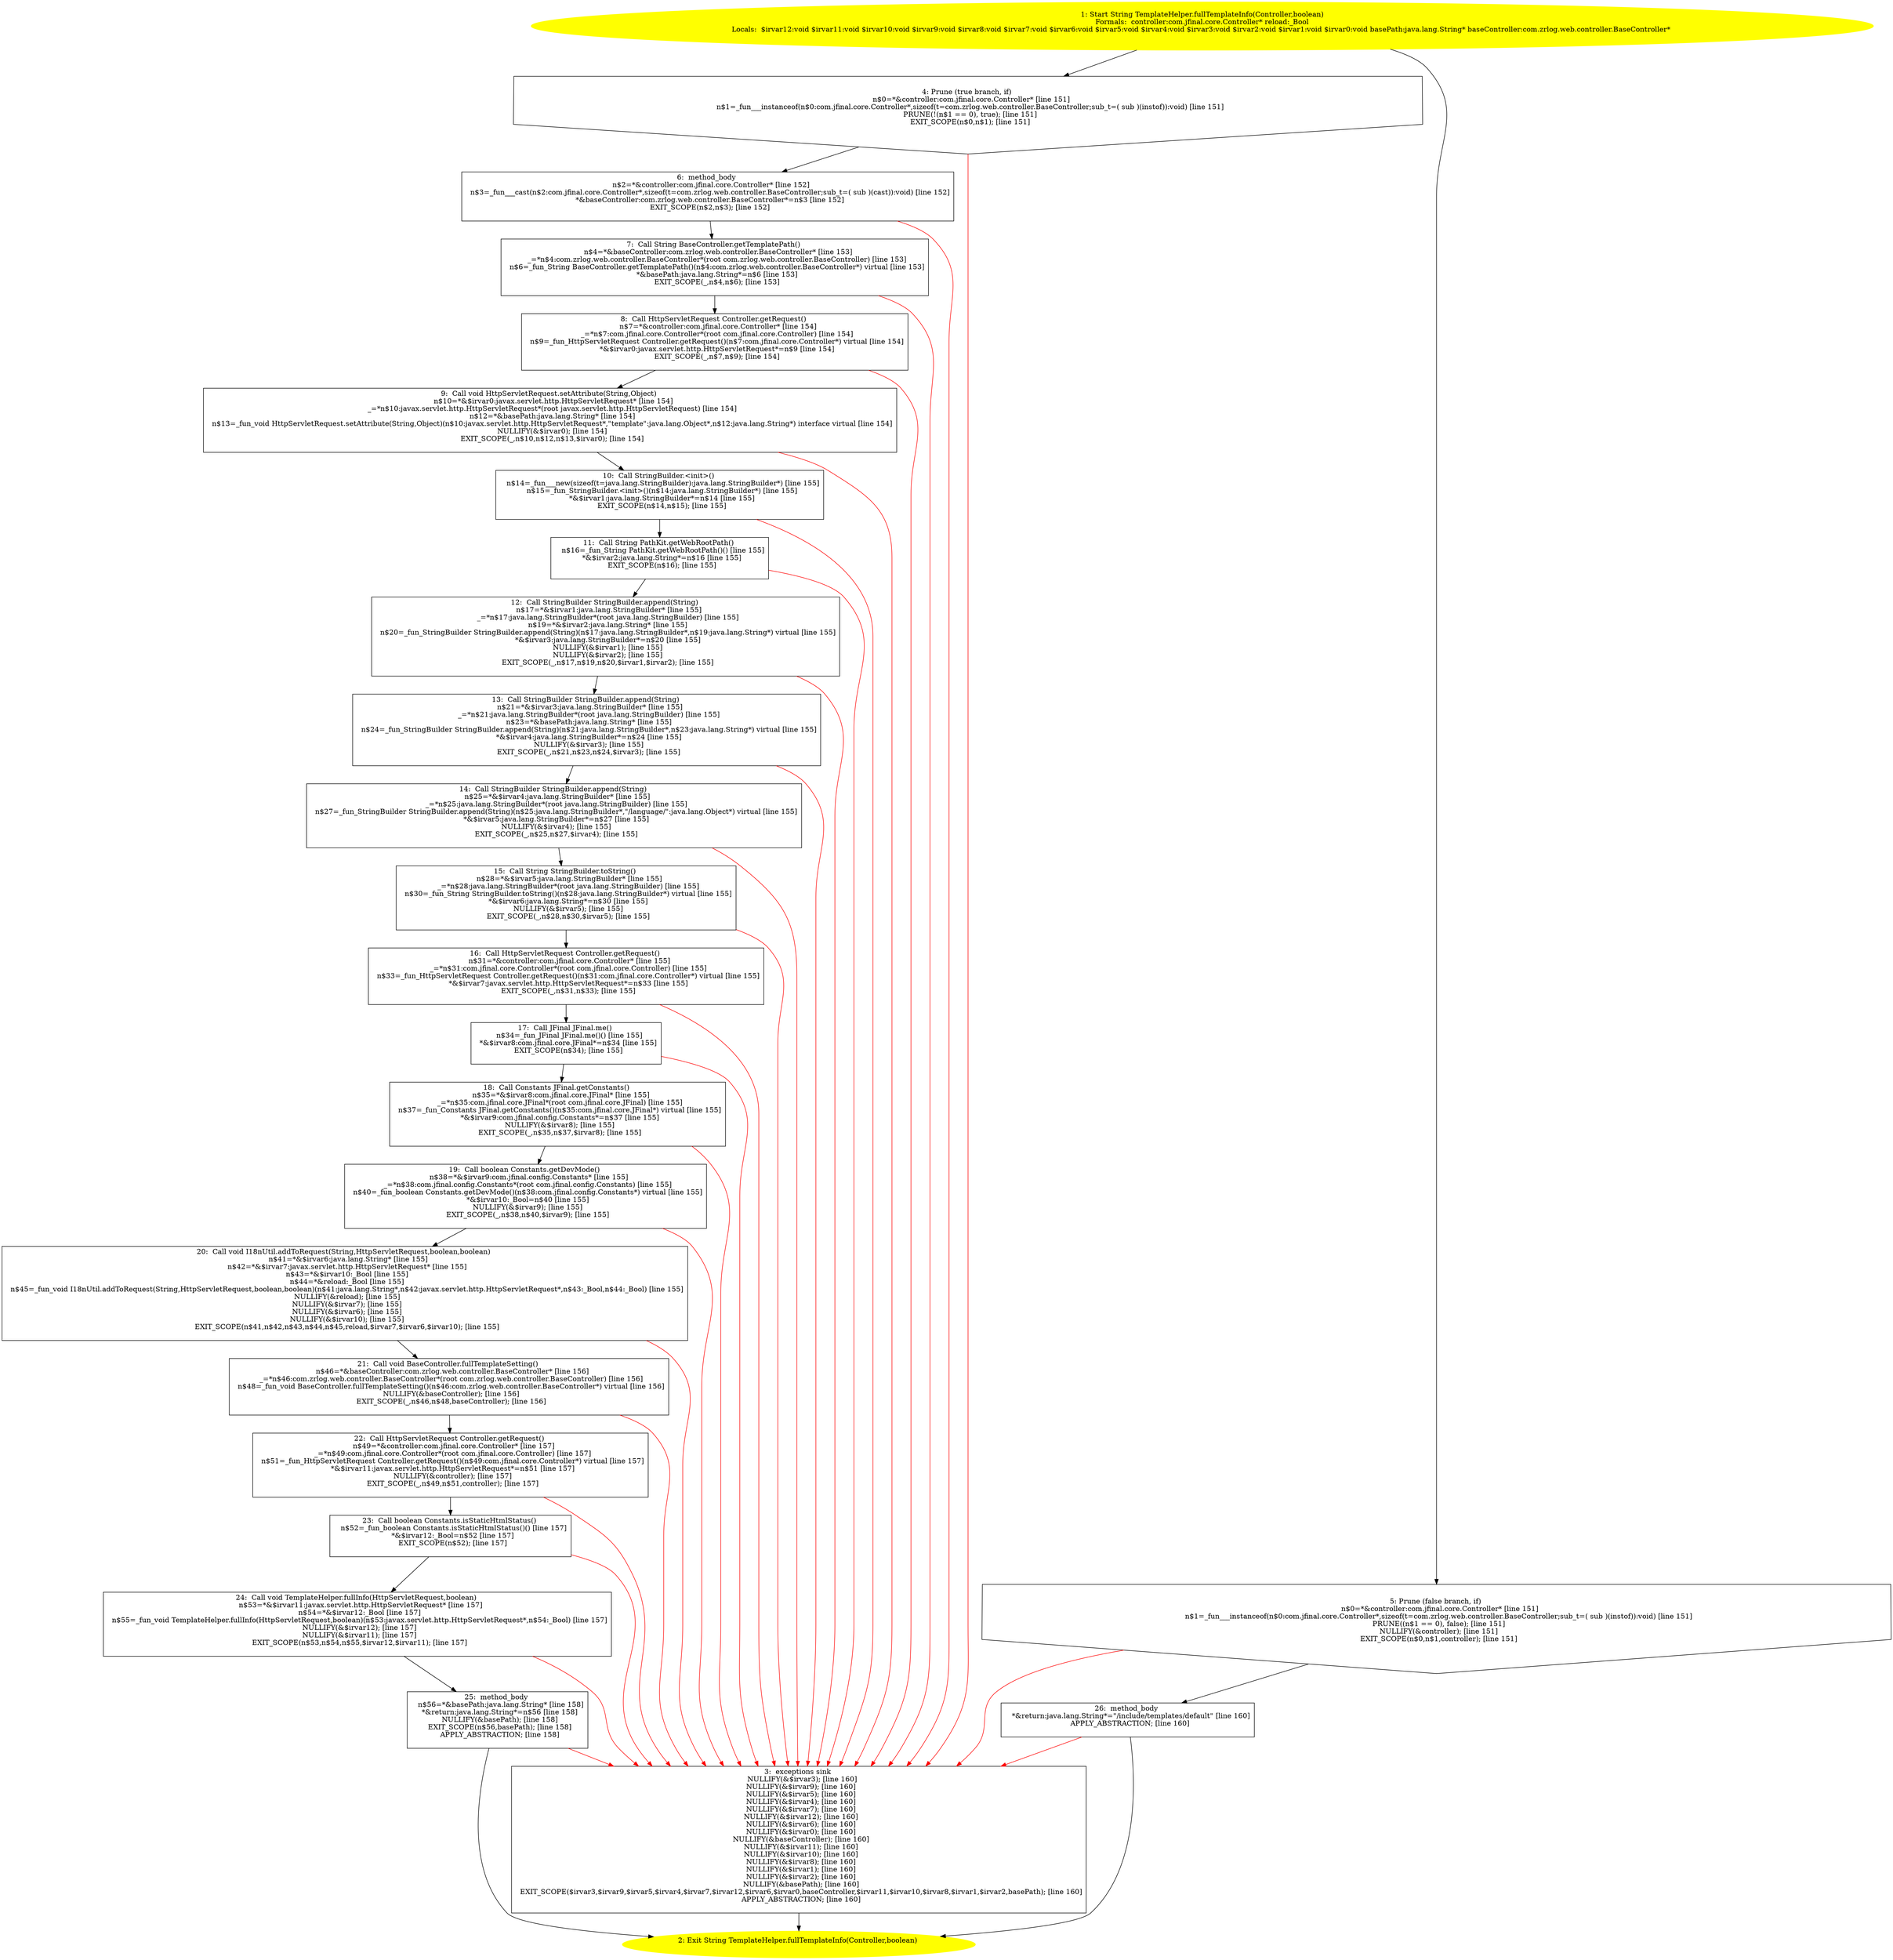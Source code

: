/* @generated */
digraph cfg {
"com.zrlog.web.interceptor.TemplateHelper.fullTemplateInfo(com.jfinal.core.Controller,boolean):java.l.bd63d0a66e3dfbc1c29a0729cd401989_1" [label="1: Start String TemplateHelper.fullTemplateInfo(Controller,boolean)\nFormals:  controller:com.jfinal.core.Controller* reload:_Bool\nLocals:  $irvar12:void $irvar11:void $irvar10:void $irvar9:void $irvar8:void $irvar7:void $irvar6:void $irvar5:void $irvar4:void $irvar3:void $irvar2:void $irvar1:void $irvar0:void basePath:java.lang.String* baseController:com.zrlog.web.controller.BaseController* \n  " color=yellow style=filled]
	

	 "com.zrlog.web.interceptor.TemplateHelper.fullTemplateInfo(com.jfinal.core.Controller,boolean):java.l.bd63d0a66e3dfbc1c29a0729cd401989_1" -> "com.zrlog.web.interceptor.TemplateHelper.fullTemplateInfo(com.jfinal.core.Controller,boolean):java.l.bd63d0a66e3dfbc1c29a0729cd401989_4" ;
	 "com.zrlog.web.interceptor.TemplateHelper.fullTemplateInfo(com.jfinal.core.Controller,boolean):java.l.bd63d0a66e3dfbc1c29a0729cd401989_1" -> "com.zrlog.web.interceptor.TemplateHelper.fullTemplateInfo(com.jfinal.core.Controller,boolean):java.l.bd63d0a66e3dfbc1c29a0729cd401989_5" ;
"com.zrlog.web.interceptor.TemplateHelper.fullTemplateInfo(com.jfinal.core.Controller,boolean):java.l.bd63d0a66e3dfbc1c29a0729cd401989_2" [label="2: Exit String TemplateHelper.fullTemplateInfo(Controller,boolean) \n  " color=yellow style=filled]
	

"com.zrlog.web.interceptor.TemplateHelper.fullTemplateInfo(com.jfinal.core.Controller,boolean):java.l.bd63d0a66e3dfbc1c29a0729cd401989_3" [label="3:  exceptions sink \n   NULLIFY(&$irvar3); [line 160]\n  NULLIFY(&$irvar9); [line 160]\n  NULLIFY(&$irvar5); [line 160]\n  NULLIFY(&$irvar4); [line 160]\n  NULLIFY(&$irvar7); [line 160]\n  NULLIFY(&$irvar12); [line 160]\n  NULLIFY(&$irvar6); [line 160]\n  NULLIFY(&$irvar0); [line 160]\n  NULLIFY(&baseController); [line 160]\n  NULLIFY(&$irvar11); [line 160]\n  NULLIFY(&$irvar10); [line 160]\n  NULLIFY(&$irvar8); [line 160]\n  NULLIFY(&$irvar1); [line 160]\n  NULLIFY(&$irvar2); [line 160]\n  NULLIFY(&basePath); [line 160]\n  EXIT_SCOPE($irvar3,$irvar9,$irvar5,$irvar4,$irvar7,$irvar12,$irvar6,$irvar0,baseController,$irvar11,$irvar10,$irvar8,$irvar1,$irvar2,basePath); [line 160]\n  APPLY_ABSTRACTION; [line 160]\n " shape="box"]
	

	 "com.zrlog.web.interceptor.TemplateHelper.fullTemplateInfo(com.jfinal.core.Controller,boolean):java.l.bd63d0a66e3dfbc1c29a0729cd401989_3" -> "com.zrlog.web.interceptor.TemplateHelper.fullTemplateInfo(com.jfinal.core.Controller,boolean):java.l.bd63d0a66e3dfbc1c29a0729cd401989_2" ;
"com.zrlog.web.interceptor.TemplateHelper.fullTemplateInfo(com.jfinal.core.Controller,boolean):java.l.bd63d0a66e3dfbc1c29a0729cd401989_4" [label="4: Prune (true branch, if) \n   n$0=*&controller:com.jfinal.core.Controller* [line 151]\n  n$1=_fun___instanceof(n$0:com.jfinal.core.Controller*,sizeof(t=com.zrlog.web.controller.BaseController;sub_t=( sub )(instof)):void) [line 151]\n  PRUNE(!(n$1 == 0), true); [line 151]\n  EXIT_SCOPE(n$0,n$1); [line 151]\n " shape="invhouse"]
	

	 "com.zrlog.web.interceptor.TemplateHelper.fullTemplateInfo(com.jfinal.core.Controller,boolean):java.l.bd63d0a66e3dfbc1c29a0729cd401989_4" -> "com.zrlog.web.interceptor.TemplateHelper.fullTemplateInfo(com.jfinal.core.Controller,boolean):java.l.bd63d0a66e3dfbc1c29a0729cd401989_6" ;
	 "com.zrlog.web.interceptor.TemplateHelper.fullTemplateInfo(com.jfinal.core.Controller,boolean):java.l.bd63d0a66e3dfbc1c29a0729cd401989_4" -> "com.zrlog.web.interceptor.TemplateHelper.fullTemplateInfo(com.jfinal.core.Controller,boolean):java.l.bd63d0a66e3dfbc1c29a0729cd401989_3" [color="red" ];
"com.zrlog.web.interceptor.TemplateHelper.fullTemplateInfo(com.jfinal.core.Controller,boolean):java.l.bd63d0a66e3dfbc1c29a0729cd401989_5" [label="5: Prune (false branch, if) \n   n$0=*&controller:com.jfinal.core.Controller* [line 151]\n  n$1=_fun___instanceof(n$0:com.jfinal.core.Controller*,sizeof(t=com.zrlog.web.controller.BaseController;sub_t=( sub )(instof)):void) [line 151]\n  PRUNE((n$1 == 0), false); [line 151]\n  NULLIFY(&controller); [line 151]\n  EXIT_SCOPE(n$0,n$1,controller); [line 151]\n " shape="invhouse"]
	

	 "com.zrlog.web.interceptor.TemplateHelper.fullTemplateInfo(com.jfinal.core.Controller,boolean):java.l.bd63d0a66e3dfbc1c29a0729cd401989_5" -> "com.zrlog.web.interceptor.TemplateHelper.fullTemplateInfo(com.jfinal.core.Controller,boolean):java.l.bd63d0a66e3dfbc1c29a0729cd401989_26" ;
	 "com.zrlog.web.interceptor.TemplateHelper.fullTemplateInfo(com.jfinal.core.Controller,boolean):java.l.bd63d0a66e3dfbc1c29a0729cd401989_5" -> "com.zrlog.web.interceptor.TemplateHelper.fullTemplateInfo(com.jfinal.core.Controller,boolean):java.l.bd63d0a66e3dfbc1c29a0729cd401989_3" [color="red" ];
"com.zrlog.web.interceptor.TemplateHelper.fullTemplateInfo(com.jfinal.core.Controller,boolean):java.l.bd63d0a66e3dfbc1c29a0729cd401989_6" [label="6:  method_body \n   n$2=*&controller:com.jfinal.core.Controller* [line 152]\n  n$3=_fun___cast(n$2:com.jfinal.core.Controller*,sizeof(t=com.zrlog.web.controller.BaseController;sub_t=( sub )(cast)):void) [line 152]\n  *&baseController:com.zrlog.web.controller.BaseController*=n$3 [line 152]\n  EXIT_SCOPE(n$2,n$3); [line 152]\n " shape="box"]
	

	 "com.zrlog.web.interceptor.TemplateHelper.fullTemplateInfo(com.jfinal.core.Controller,boolean):java.l.bd63d0a66e3dfbc1c29a0729cd401989_6" -> "com.zrlog.web.interceptor.TemplateHelper.fullTemplateInfo(com.jfinal.core.Controller,boolean):java.l.bd63d0a66e3dfbc1c29a0729cd401989_7" ;
	 "com.zrlog.web.interceptor.TemplateHelper.fullTemplateInfo(com.jfinal.core.Controller,boolean):java.l.bd63d0a66e3dfbc1c29a0729cd401989_6" -> "com.zrlog.web.interceptor.TemplateHelper.fullTemplateInfo(com.jfinal.core.Controller,boolean):java.l.bd63d0a66e3dfbc1c29a0729cd401989_3" [color="red" ];
"com.zrlog.web.interceptor.TemplateHelper.fullTemplateInfo(com.jfinal.core.Controller,boolean):java.l.bd63d0a66e3dfbc1c29a0729cd401989_7" [label="7:  Call String BaseController.getTemplatePath() \n   n$4=*&baseController:com.zrlog.web.controller.BaseController* [line 153]\n  _=*n$4:com.zrlog.web.controller.BaseController*(root com.zrlog.web.controller.BaseController) [line 153]\n  n$6=_fun_String BaseController.getTemplatePath()(n$4:com.zrlog.web.controller.BaseController*) virtual [line 153]\n  *&basePath:java.lang.String*=n$6 [line 153]\n  EXIT_SCOPE(_,n$4,n$6); [line 153]\n " shape="box"]
	

	 "com.zrlog.web.interceptor.TemplateHelper.fullTemplateInfo(com.jfinal.core.Controller,boolean):java.l.bd63d0a66e3dfbc1c29a0729cd401989_7" -> "com.zrlog.web.interceptor.TemplateHelper.fullTemplateInfo(com.jfinal.core.Controller,boolean):java.l.bd63d0a66e3dfbc1c29a0729cd401989_8" ;
	 "com.zrlog.web.interceptor.TemplateHelper.fullTemplateInfo(com.jfinal.core.Controller,boolean):java.l.bd63d0a66e3dfbc1c29a0729cd401989_7" -> "com.zrlog.web.interceptor.TemplateHelper.fullTemplateInfo(com.jfinal.core.Controller,boolean):java.l.bd63d0a66e3dfbc1c29a0729cd401989_3" [color="red" ];
"com.zrlog.web.interceptor.TemplateHelper.fullTemplateInfo(com.jfinal.core.Controller,boolean):java.l.bd63d0a66e3dfbc1c29a0729cd401989_8" [label="8:  Call HttpServletRequest Controller.getRequest() \n   n$7=*&controller:com.jfinal.core.Controller* [line 154]\n  _=*n$7:com.jfinal.core.Controller*(root com.jfinal.core.Controller) [line 154]\n  n$9=_fun_HttpServletRequest Controller.getRequest()(n$7:com.jfinal.core.Controller*) virtual [line 154]\n  *&$irvar0:javax.servlet.http.HttpServletRequest*=n$9 [line 154]\n  EXIT_SCOPE(_,n$7,n$9); [line 154]\n " shape="box"]
	

	 "com.zrlog.web.interceptor.TemplateHelper.fullTemplateInfo(com.jfinal.core.Controller,boolean):java.l.bd63d0a66e3dfbc1c29a0729cd401989_8" -> "com.zrlog.web.interceptor.TemplateHelper.fullTemplateInfo(com.jfinal.core.Controller,boolean):java.l.bd63d0a66e3dfbc1c29a0729cd401989_9" ;
	 "com.zrlog.web.interceptor.TemplateHelper.fullTemplateInfo(com.jfinal.core.Controller,boolean):java.l.bd63d0a66e3dfbc1c29a0729cd401989_8" -> "com.zrlog.web.interceptor.TemplateHelper.fullTemplateInfo(com.jfinal.core.Controller,boolean):java.l.bd63d0a66e3dfbc1c29a0729cd401989_3" [color="red" ];
"com.zrlog.web.interceptor.TemplateHelper.fullTemplateInfo(com.jfinal.core.Controller,boolean):java.l.bd63d0a66e3dfbc1c29a0729cd401989_9" [label="9:  Call void HttpServletRequest.setAttribute(String,Object) \n   n$10=*&$irvar0:javax.servlet.http.HttpServletRequest* [line 154]\n  _=*n$10:javax.servlet.http.HttpServletRequest*(root javax.servlet.http.HttpServletRequest) [line 154]\n  n$12=*&basePath:java.lang.String* [line 154]\n  n$13=_fun_void HttpServletRequest.setAttribute(String,Object)(n$10:javax.servlet.http.HttpServletRequest*,\"template\":java.lang.Object*,n$12:java.lang.String*) interface virtual [line 154]\n  NULLIFY(&$irvar0); [line 154]\n  EXIT_SCOPE(_,n$10,n$12,n$13,$irvar0); [line 154]\n " shape="box"]
	

	 "com.zrlog.web.interceptor.TemplateHelper.fullTemplateInfo(com.jfinal.core.Controller,boolean):java.l.bd63d0a66e3dfbc1c29a0729cd401989_9" -> "com.zrlog.web.interceptor.TemplateHelper.fullTemplateInfo(com.jfinal.core.Controller,boolean):java.l.bd63d0a66e3dfbc1c29a0729cd401989_10" ;
	 "com.zrlog.web.interceptor.TemplateHelper.fullTemplateInfo(com.jfinal.core.Controller,boolean):java.l.bd63d0a66e3dfbc1c29a0729cd401989_9" -> "com.zrlog.web.interceptor.TemplateHelper.fullTemplateInfo(com.jfinal.core.Controller,boolean):java.l.bd63d0a66e3dfbc1c29a0729cd401989_3" [color="red" ];
"com.zrlog.web.interceptor.TemplateHelper.fullTemplateInfo(com.jfinal.core.Controller,boolean):java.l.bd63d0a66e3dfbc1c29a0729cd401989_10" [label="10:  Call StringBuilder.<init>() \n   n$14=_fun___new(sizeof(t=java.lang.StringBuilder):java.lang.StringBuilder*) [line 155]\n  n$15=_fun_StringBuilder.<init>()(n$14:java.lang.StringBuilder*) [line 155]\n  *&$irvar1:java.lang.StringBuilder*=n$14 [line 155]\n  EXIT_SCOPE(n$14,n$15); [line 155]\n " shape="box"]
	

	 "com.zrlog.web.interceptor.TemplateHelper.fullTemplateInfo(com.jfinal.core.Controller,boolean):java.l.bd63d0a66e3dfbc1c29a0729cd401989_10" -> "com.zrlog.web.interceptor.TemplateHelper.fullTemplateInfo(com.jfinal.core.Controller,boolean):java.l.bd63d0a66e3dfbc1c29a0729cd401989_11" ;
	 "com.zrlog.web.interceptor.TemplateHelper.fullTemplateInfo(com.jfinal.core.Controller,boolean):java.l.bd63d0a66e3dfbc1c29a0729cd401989_10" -> "com.zrlog.web.interceptor.TemplateHelper.fullTemplateInfo(com.jfinal.core.Controller,boolean):java.l.bd63d0a66e3dfbc1c29a0729cd401989_3" [color="red" ];
"com.zrlog.web.interceptor.TemplateHelper.fullTemplateInfo(com.jfinal.core.Controller,boolean):java.l.bd63d0a66e3dfbc1c29a0729cd401989_11" [label="11:  Call String PathKit.getWebRootPath() \n   n$16=_fun_String PathKit.getWebRootPath()() [line 155]\n  *&$irvar2:java.lang.String*=n$16 [line 155]\n  EXIT_SCOPE(n$16); [line 155]\n " shape="box"]
	

	 "com.zrlog.web.interceptor.TemplateHelper.fullTemplateInfo(com.jfinal.core.Controller,boolean):java.l.bd63d0a66e3dfbc1c29a0729cd401989_11" -> "com.zrlog.web.interceptor.TemplateHelper.fullTemplateInfo(com.jfinal.core.Controller,boolean):java.l.bd63d0a66e3dfbc1c29a0729cd401989_12" ;
	 "com.zrlog.web.interceptor.TemplateHelper.fullTemplateInfo(com.jfinal.core.Controller,boolean):java.l.bd63d0a66e3dfbc1c29a0729cd401989_11" -> "com.zrlog.web.interceptor.TemplateHelper.fullTemplateInfo(com.jfinal.core.Controller,boolean):java.l.bd63d0a66e3dfbc1c29a0729cd401989_3" [color="red" ];
"com.zrlog.web.interceptor.TemplateHelper.fullTemplateInfo(com.jfinal.core.Controller,boolean):java.l.bd63d0a66e3dfbc1c29a0729cd401989_12" [label="12:  Call StringBuilder StringBuilder.append(String) \n   n$17=*&$irvar1:java.lang.StringBuilder* [line 155]\n  _=*n$17:java.lang.StringBuilder*(root java.lang.StringBuilder) [line 155]\n  n$19=*&$irvar2:java.lang.String* [line 155]\n  n$20=_fun_StringBuilder StringBuilder.append(String)(n$17:java.lang.StringBuilder*,n$19:java.lang.String*) virtual [line 155]\n  *&$irvar3:java.lang.StringBuilder*=n$20 [line 155]\n  NULLIFY(&$irvar1); [line 155]\n  NULLIFY(&$irvar2); [line 155]\n  EXIT_SCOPE(_,n$17,n$19,n$20,$irvar1,$irvar2); [line 155]\n " shape="box"]
	

	 "com.zrlog.web.interceptor.TemplateHelper.fullTemplateInfo(com.jfinal.core.Controller,boolean):java.l.bd63d0a66e3dfbc1c29a0729cd401989_12" -> "com.zrlog.web.interceptor.TemplateHelper.fullTemplateInfo(com.jfinal.core.Controller,boolean):java.l.bd63d0a66e3dfbc1c29a0729cd401989_13" ;
	 "com.zrlog.web.interceptor.TemplateHelper.fullTemplateInfo(com.jfinal.core.Controller,boolean):java.l.bd63d0a66e3dfbc1c29a0729cd401989_12" -> "com.zrlog.web.interceptor.TemplateHelper.fullTemplateInfo(com.jfinal.core.Controller,boolean):java.l.bd63d0a66e3dfbc1c29a0729cd401989_3" [color="red" ];
"com.zrlog.web.interceptor.TemplateHelper.fullTemplateInfo(com.jfinal.core.Controller,boolean):java.l.bd63d0a66e3dfbc1c29a0729cd401989_13" [label="13:  Call StringBuilder StringBuilder.append(String) \n   n$21=*&$irvar3:java.lang.StringBuilder* [line 155]\n  _=*n$21:java.lang.StringBuilder*(root java.lang.StringBuilder) [line 155]\n  n$23=*&basePath:java.lang.String* [line 155]\n  n$24=_fun_StringBuilder StringBuilder.append(String)(n$21:java.lang.StringBuilder*,n$23:java.lang.String*) virtual [line 155]\n  *&$irvar4:java.lang.StringBuilder*=n$24 [line 155]\n  NULLIFY(&$irvar3); [line 155]\n  EXIT_SCOPE(_,n$21,n$23,n$24,$irvar3); [line 155]\n " shape="box"]
	

	 "com.zrlog.web.interceptor.TemplateHelper.fullTemplateInfo(com.jfinal.core.Controller,boolean):java.l.bd63d0a66e3dfbc1c29a0729cd401989_13" -> "com.zrlog.web.interceptor.TemplateHelper.fullTemplateInfo(com.jfinal.core.Controller,boolean):java.l.bd63d0a66e3dfbc1c29a0729cd401989_14" ;
	 "com.zrlog.web.interceptor.TemplateHelper.fullTemplateInfo(com.jfinal.core.Controller,boolean):java.l.bd63d0a66e3dfbc1c29a0729cd401989_13" -> "com.zrlog.web.interceptor.TemplateHelper.fullTemplateInfo(com.jfinal.core.Controller,boolean):java.l.bd63d0a66e3dfbc1c29a0729cd401989_3" [color="red" ];
"com.zrlog.web.interceptor.TemplateHelper.fullTemplateInfo(com.jfinal.core.Controller,boolean):java.l.bd63d0a66e3dfbc1c29a0729cd401989_14" [label="14:  Call StringBuilder StringBuilder.append(String) \n   n$25=*&$irvar4:java.lang.StringBuilder* [line 155]\n  _=*n$25:java.lang.StringBuilder*(root java.lang.StringBuilder) [line 155]\n  n$27=_fun_StringBuilder StringBuilder.append(String)(n$25:java.lang.StringBuilder*,\"/language/\":java.lang.Object*) virtual [line 155]\n  *&$irvar5:java.lang.StringBuilder*=n$27 [line 155]\n  NULLIFY(&$irvar4); [line 155]\n  EXIT_SCOPE(_,n$25,n$27,$irvar4); [line 155]\n " shape="box"]
	

	 "com.zrlog.web.interceptor.TemplateHelper.fullTemplateInfo(com.jfinal.core.Controller,boolean):java.l.bd63d0a66e3dfbc1c29a0729cd401989_14" -> "com.zrlog.web.interceptor.TemplateHelper.fullTemplateInfo(com.jfinal.core.Controller,boolean):java.l.bd63d0a66e3dfbc1c29a0729cd401989_15" ;
	 "com.zrlog.web.interceptor.TemplateHelper.fullTemplateInfo(com.jfinal.core.Controller,boolean):java.l.bd63d0a66e3dfbc1c29a0729cd401989_14" -> "com.zrlog.web.interceptor.TemplateHelper.fullTemplateInfo(com.jfinal.core.Controller,boolean):java.l.bd63d0a66e3dfbc1c29a0729cd401989_3" [color="red" ];
"com.zrlog.web.interceptor.TemplateHelper.fullTemplateInfo(com.jfinal.core.Controller,boolean):java.l.bd63d0a66e3dfbc1c29a0729cd401989_15" [label="15:  Call String StringBuilder.toString() \n   n$28=*&$irvar5:java.lang.StringBuilder* [line 155]\n  _=*n$28:java.lang.StringBuilder*(root java.lang.StringBuilder) [line 155]\n  n$30=_fun_String StringBuilder.toString()(n$28:java.lang.StringBuilder*) virtual [line 155]\n  *&$irvar6:java.lang.String*=n$30 [line 155]\n  NULLIFY(&$irvar5); [line 155]\n  EXIT_SCOPE(_,n$28,n$30,$irvar5); [line 155]\n " shape="box"]
	

	 "com.zrlog.web.interceptor.TemplateHelper.fullTemplateInfo(com.jfinal.core.Controller,boolean):java.l.bd63d0a66e3dfbc1c29a0729cd401989_15" -> "com.zrlog.web.interceptor.TemplateHelper.fullTemplateInfo(com.jfinal.core.Controller,boolean):java.l.bd63d0a66e3dfbc1c29a0729cd401989_16" ;
	 "com.zrlog.web.interceptor.TemplateHelper.fullTemplateInfo(com.jfinal.core.Controller,boolean):java.l.bd63d0a66e3dfbc1c29a0729cd401989_15" -> "com.zrlog.web.interceptor.TemplateHelper.fullTemplateInfo(com.jfinal.core.Controller,boolean):java.l.bd63d0a66e3dfbc1c29a0729cd401989_3" [color="red" ];
"com.zrlog.web.interceptor.TemplateHelper.fullTemplateInfo(com.jfinal.core.Controller,boolean):java.l.bd63d0a66e3dfbc1c29a0729cd401989_16" [label="16:  Call HttpServletRequest Controller.getRequest() \n   n$31=*&controller:com.jfinal.core.Controller* [line 155]\n  _=*n$31:com.jfinal.core.Controller*(root com.jfinal.core.Controller) [line 155]\n  n$33=_fun_HttpServletRequest Controller.getRequest()(n$31:com.jfinal.core.Controller*) virtual [line 155]\n  *&$irvar7:javax.servlet.http.HttpServletRequest*=n$33 [line 155]\n  EXIT_SCOPE(_,n$31,n$33); [line 155]\n " shape="box"]
	

	 "com.zrlog.web.interceptor.TemplateHelper.fullTemplateInfo(com.jfinal.core.Controller,boolean):java.l.bd63d0a66e3dfbc1c29a0729cd401989_16" -> "com.zrlog.web.interceptor.TemplateHelper.fullTemplateInfo(com.jfinal.core.Controller,boolean):java.l.bd63d0a66e3dfbc1c29a0729cd401989_17" ;
	 "com.zrlog.web.interceptor.TemplateHelper.fullTemplateInfo(com.jfinal.core.Controller,boolean):java.l.bd63d0a66e3dfbc1c29a0729cd401989_16" -> "com.zrlog.web.interceptor.TemplateHelper.fullTemplateInfo(com.jfinal.core.Controller,boolean):java.l.bd63d0a66e3dfbc1c29a0729cd401989_3" [color="red" ];
"com.zrlog.web.interceptor.TemplateHelper.fullTemplateInfo(com.jfinal.core.Controller,boolean):java.l.bd63d0a66e3dfbc1c29a0729cd401989_17" [label="17:  Call JFinal JFinal.me() \n   n$34=_fun_JFinal JFinal.me()() [line 155]\n  *&$irvar8:com.jfinal.core.JFinal*=n$34 [line 155]\n  EXIT_SCOPE(n$34); [line 155]\n " shape="box"]
	

	 "com.zrlog.web.interceptor.TemplateHelper.fullTemplateInfo(com.jfinal.core.Controller,boolean):java.l.bd63d0a66e3dfbc1c29a0729cd401989_17" -> "com.zrlog.web.interceptor.TemplateHelper.fullTemplateInfo(com.jfinal.core.Controller,boolean):java.l.bd63d0a66e3dfbc1c29a0729cd401989_18" ;
	 "com.zrlog.web.interceptor.TemplateHelper.fullTemplateInfo(com.jfinal.core.Controller,boolean):java.l.bd63d0a66e3dfbc1c29a0729cd401989_17" -> "com.zrlog.web.interceptor.TemplateHelper.fullTemplateInfo(com.jfinal.core.Controller,boolean):java.l.bd63d0a66e3dfbc1c29a0729cd401989_3" [color="red" ];
"com.zrlog.web.interceptor.TemplateHelper.fullTemplateInfo(com.jfinal.core.Controller,boolean):java.l.bd63d0a66e3dfbc1c29a0729cd401989_18" [label="18:  Call Constants JFinal.getConstants() \n   n$35=*&$irvar8:com.jfinal.core.JFinal* [line 155]\n  _=*n$35:com.jfinal.core.JFinal*(root com.jfinal.core.JFinal) [line 155]\n  n$37=_fun_Constants JFinal.getConstants()(n$35:com.jfinal.core.JFinal*) virtual [line 155]\n  *&$irvar9:com.jfinal.config.Constants*=n$37 [line 155]\n  NULLIFY(&$irvar8); [line 155]\n  EXIT_SCOPE(_,n$35,n$37,$irvar8); [line 155]\n " shape="box"]
	

	 "com.zrlog.web.interceptor.TemplateHelper.fullTemplateInfo(com.jfinal.core.Controller,boolean):java.l.bd63d0a66e3dfbc1c29a0729cd401989_18" -> "com.zrlog.web.interceptor.TemplateHelper.fullTemplateInfo(com.jfinal.core.Controller,boolean):java.l.bd63d0a66e3dfbc1c29a0729cd401989_19" ;
	 "com.zrlog.web.interceptor.TemplateHelper.fullTemplateInfo(com.jfinal.core.Controller,boolean):java.l.bd63d0a66e3dfbc1c29a0729cd401989_18" -> "com.zrlog.web.interceptor.TemplateHelper.fullTemplateInfo(com.jfinal.core.Controller,boolean):java.l.bd63d0a66e3dfbc1c29a0729cd401989_3" [color="red" ];
"com.zrlog.web.interceptor.TemplateHelper.fullTemplateInfo(com.jfinal.core.Controller,boolean):java.l.bd63d0a66e3dfbc1c29a0729cd401989_19" [label="19:  Call boolean Constants.getDevMode() \n   n$38=*&$irvar9:com.jfinal.config.Constants* [line 155]\n  _=*n$38:com.jfinal.config.Constants*(root com.jfinal.config.Constants) [line 155]\n  n$40=_fun_boolean Constants.getDevMode()(n$38:com.jfinal.config.Constants*) virtual [line 155]\n  *&$irvar10:_Bool=n$40 [line 155]\n  NULLIFY(&$irvar9); [line 155]\n  EXIT_SCOPE(_,n$38,n$40,$irvar9); [line 155]\n " shape="box"]
	

	 "com.zrlog.web.interceptor.TemplateHelper.fullTemplateInfo(com.jfinal.core.Controller,boolean):java.l.bd63d0a66e3dfbc1c29a0729cd401989_19" -> "com.zrlog.web.interceptor.TemplateHelper.fullTemplateInfo(com.jfinal.core.Controller,boolean):java.l.bd63d0a66e3dfbc1c29a0729cd401989_20" ;
	 "com.zrlog.web.interceptor.TemplateHelper.fullTemplateInfo(com.jfinal.core.Controller,boolean):java.l.bd63d0a66e3dfbc1c29a0729cd401989_19" -> "com.zrlog.web.interceptor.TemplateHelper.fullTemplateInfo(com.jfinal.core.Controller,boolean):java.l.bd63d0a66e3dfbc1c29a0729cd401989_3" [color="red" ];
"com.zrlog.web.interceptor.TemplateHelper.fullTemplateInfo(com.jfinal.core.Controller,boolean):java.l.bd63d0a66e3dfbc1c29a0729cd401989_20" [label="20:  Call void I18nUtil.addToRequest(String,HttpServletRequest,boolean,boolean) \n   n$41=*&$irvar6:java.lang.String* [line 155]\n  n$42=*&$irvar7:javax.servlet.http.HttpServletRequest* [line 155]\n  n$43=*&$irvar10:_Bool [line 155]\n  n$44=*&reload:_Bool [line 155]\n  n$45=_fun_void I18nUtil.addToRequest(String,HttpServletRequest,boolean,boolean)(n$41:java.lang.String*,n$42:javax.servlet.http.HttpServletRequest*,n$43:_Bool,n$44:_Bool) [line 155]\n  NULLIFY(&reload); [line 155]\n  NULLIFY(&$irvar7); [line 155]\n  NULLIFY(&$irvar6); [line 155]\n  NULLIFY(&$irvar10); [line 155]\n  EXIT_SCOPE(n$41,n$42,n$43,n$44,n$45,reload,$irvar7,$irvar6,$irvar10); [line 155]\n " shape="box"]
	

	 "com.zrlog.web.interceptor.TemplateHelper.fullTemplateInfo(com.jfinal.core.Controller,boolean):java.l.bd63d0a66e3dfbc1c29a0729cd401989_20" -> "com.zrlog.web.interceptor.TemplateHelper.fullTemplateInfo(com.jfinal.core.Controller,boolean):java.l.bd63d0a66e3dfbc1c29a0729cd401989_21" ;
	 "com.zrlog.web.interceptor.TemplateHelper.fullTemplateInfo(com.jfinal.core.Controller,boolean):java.l.bd63d0a66e3dfbc1c29a0729cd401989_20" -> "com.zrlog.web.interceptor.TemplateHelper.fullTemplateInfo(com.jfinal.core.Controller,boolean):java.l.bd63d0a66e3dfbc1c29a0729cd401989_3" [color="red" ];
"com.zrlog.web.interceptor.TemplateHelper.fullTemplateInfo(com.jfinal.core.Controller,boolean):java.l.bd63d0a66e3dfbc1c29a0729cd401989_21" [label="21:  Call void BaseController.fullTemplateSetting() \n   n$46=*&baseController:com.zrlog.web.controller.BaseController* [line 156]\n  _=*n$46:com.zrlog.web.controller.BaseController*(root com.zrlog.web.controller.BaseController) [line 156]\n  n$48=_fun_void BaseController.fullTemplateSetting()(n$46:com.zrlog.web.controller.BaseController*) virtual [line 156]\n  NULLIFY(&baseController); [line 156]\n  EXIT_SCOPE(_,n$46,n$48,baseController); [line 156]\n " shape="box"]
	

	 "com.zrlog.web.interceptor.TemplateHelper.fullTemplateInfo(com.jfinal.core.Controller,boolean):java.l.bd63d0a66e3dfbc1c29a0729cd401989_21" -> "com.zrlog.web.interceptor.TemplateHelper.fullTemplateInfo(com.jfinal.core.Controller,boolean):java.l.bd63d0a66e3dfbc1c29a0729cd401989_22" ;
	 "com.zrlog.web.interceptor.TemplateHelper.fullTemplateInfo(com.jfinal.core.Controller,boolean):java.l.bd63d0a66e3dfbc1c29a0729cd401989_21" -> "com.zrlog.web.interceptor.TemplateHelper.fullTemplateInfo(com.jfinal.core.Controller,boolean):java.l.bd63d0a66e3dfbc1c29a0729cd401989_3" [color="red" ];
"com.zrlog.web.interceptor.TemplateHelper.fullTemplateInfo(com.jfinal.core.Controller,boolean):java.l.bd63d0a66e3dfbc1c29a0729cd401989_22" [label="22:  Call HttpServletRequest Controller.getRequest() \n   n$49=*&controller:com.jfinal.core.Controller* [line 157]\n  _=*n$49:com.jfinal.core.Controller*(root com.jfinal.core.Controller) [line 157]\n  n$51=_fun_HttpServletRequest Controller.getRequest()(n$49:com.jfinal.core.Controller*) virtual [line 157]\n  *&$irvar11:javax.servlet.http.HttpServletRequest*=n$51 [line 157]\n  NULLIFY(&controller); [line 157]\n  EXIT_SCOPE(_,n$49,n$51,controller); [line 157]\n " shape="box"]
	

	 "com.zrlog.web.interceptor.TemplateHelper.fullTemplateInfo(com.jfinal.core.Controller,boolean):java.l.bd63d0a66e3dfbc1c29a0729cd401989_22" -> "com.zrlog.web.interceptor.TemplateHelper.fullTemplateInfo(com.jfinal.core.Controller,boolean):java.l.bd63d0a66e3dfbc1c29a0729cd401989_23" ;
	 "com.zrlog.web.interceptor.TemplateHelper.fullTemplateInfo(com.jfinal.core.Controller,boolean):java.l.bd63d0a66e3dfbc1c29a0729cd401989_22" -> "com.zrlog.web.interceptor.TemplateHelper.fullTemplateInfo(com.jfinal.core.Controller,boolean):java.l.bd63d0a66e3dfbc1c29a0729cd401989_3" [color="red" ];
"com.zrlog.web.interceptor.TemplateHelper.fullTemplateInfo(com.jfinal.core.Controller,boolean):java.l.bd63d0a66e3dfbc1c29a0729cd401989_23" [label="23:  Call boolean Constants.isStaticHtmlStatus() \n   n$52=_fun_boolean Constants.isStaticHtmlStatus()() [line 157]\n  *&$irvar12:_Bool=n$52 [line 157]\n  EXIT_SCOPE(n$52); [line 157]\n " shape="box"]
	

	 "com.zrlog.web.interceptor.TemplateHelper.fullTemplateInfo(com.jfinal.core.Controller,boolean):java.l.bd63d0a66e3dfbc1c29a0729cd401989_23" -> "com.zrlog.web.interceptor.TemplateHelper.fullTemplateInfo(com.jfinal.core.Controller,boolean):java.l.bd63d0a66e3dfbc1c29a0729cd401989_24" ;
	 "com.zrlog.web.interceptor.TemplateHelper.fullTemplateInfo(com.jfinal.core.Controller,boolean):java.l.bd63d0a66e3dfbc1c29a0729cd401989_23" -> "com.zrlog.web.interceptor.TemplateHelper.fullTemplateInfo(com.jfinal.core.Controller,boolean):java.l.bd63d0a66e3dfbc1c29a0729cd401989_3" [color="red" ];
"com.zrlog.web.interceptor.TemplateHelper.fullTemplateInfo(com.jfinal.core.Controller,boolean):java.l.bd63d0a66e3dfbc1c29a0729cd401989_24" [label="24:  Call void TemplateHelper.fullInfo(HttpServletRequest,boolean) \n   n$53=*&$irvar11:javax.servlet.http.HttpServletRequest* [line 157]\n  n$54=*&$irvar12:_Bool [line 157]\n  n$55=_fun_void TemplateHelper.fullInfo(HttpServletRequest,boolean)(n$53:javax.servlet.http.HttpServletRequest*,n$54:_Bool) [line 157]\n  NULLIFY(&$irvar12); [line 157]\n  NULLIFY(&$irvar11); [line 157]\n  EXIT_SCOPE(n$53,n$54,n$55,$irvar12,$irvar11); [line 157]\n " shape="box"]
	

	 "com.zrlog.web.interceptor.TemplateHelper.fullTemplateInfo(com.jfinal.core.Controller,boolean):java.l.bd63d0a66e3dfbc1c29a0729cd401989_24" -> "com.zrlog.web.interceptor.TemplateHelper.fullTemplateInfo(com.jfinal.core.Controller,boolean):java.l.bd63d0a66e3dfbc1c29a0729cd401989_25" ;
	 "com.zrlog.web.interceptor.TemplateHelper.fullTemplateInfo(com.jfinal.core.Controller,boolean):java.l.bd63d0a66e3dfbc1c29a0729cd401989_24" -> "com.zrlog.web.interceptor.TemplateHelper.fullTemplateInfo(com.jfinal.core.Controller,boolean):java.l.bd63d0a66e3dfbc1c29a0729cd401989_3" [color="red" ];
"com.zrlog.web.interceptor.TemplateHelper.fullTemplateInfo(com.jfinal.core.Controller,boolean):java.l.bd63d0a66e3dfbc1c29a0729cd401989_25" [label="25:  method_body \n   n$56=*&basePath:java.lang.String* [line 158]\n  *&return:java.lang.String*=n$56 [line 158]\n  NULLIFY(&basePath); [line 158]\n  EXIT_SCOPE(n$56,basePath); [line 158]\n  APPLY_ABSTRACTION; [line 158]\n " shape="box"]
	

	 "com.zrlog.web.interceptor.TemplateHelper.fullTemplateInfo(com.jfinal.core.Controller,boolean):java.l.bd63d0a66e3dfbc1c29a0729cd401989_25" -> "com.zrlog.web.interceptor.TemplateHelper.fullTemplateInfo(com.jfinal.core.Controller,boolean):java.l.bd63d0a66e3dfbc1c29a0729cd401989_2" ;
	 "com.zrlog.web.interceptor.TemplateHelper.fullTemplateInfo(com.jfinal.core.Controller,boolean):java.l.bd63d0a66e3dfbc1c29a0729cd401989_25" -> "com.zrlog.web.interceptor.TemplateHelper.fullTemplateInfo(com.jfinal.core.Controller,boolean):java.l.bd63d0a66e3dfbc1c29a0729cd401989_3" [color="red" ];
"com.zrlog.web.interceptor.TemplateHelper.fullTemplateInfo(com.jfinal.core.Controller,boolean):java.l.bd63d0a66e3dfbc1c29a0729cd401989_26" [label="26:  method_body \n   *&return:java.lang.String*=\"/include/templates/default\" [line 160]\n  APPLY_ABSTRACTION; [line 160]\n " shape="box"]
	

	 "com.zrlog.web.interceptor.TemplateHelper.fullTemplateInfo(com.jfinal.core.Controller,boolean):java.l.bd63d0a66e3dfbc1c29a0729cd401989_26" -> "com.zrlog.web.interceptor.TemplateHelper.fullTemplateInfo(com.jfinal.core.Controller,boolean):java.l.bd63d0a66e3dfbc1c29a0729cd401989_2" ;
	 "com.zrlog.web.interceptor.TemplateHelper.fullTemplateInfo(com.jfinal.core.Controller,boolean):java.l.bd63d0a66e3dfbc1c29a0729cd401989_26" -> "com.zrlog.web.interceptor.TemplateHelper.fullTemplateInfo(com.jfinal.core.Controller,boolean):java.l.bd63d0a66e3dfbc1c29a0729cd401989_3" [color="red" ];
}

